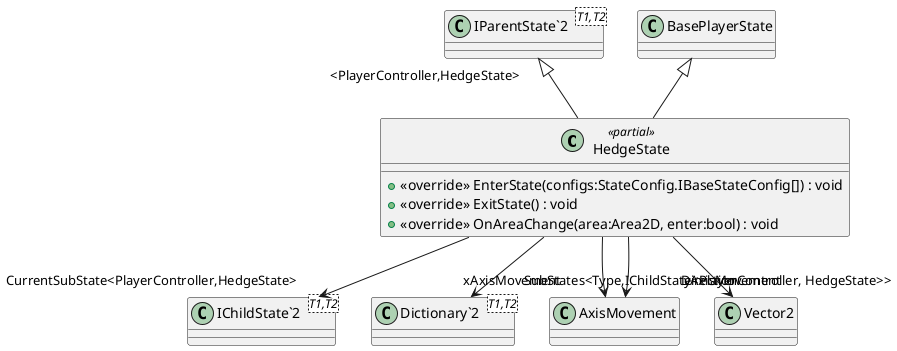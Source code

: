 @startuml
class HedgeState <<partial>> {
    + <<override>> EnterState(configs:StateConfig.IBaseStateConfig[]) : void
    + <<override>> ExitState() : void
    + <<override>> OnAreaChange(area:Area2D, enter:bool) : void
}
class "IParentState`2"<T1,T2> {
}
class "IChildState`2"<T1,T2> {
}
class "Dictionary`2"<T1,T2> {
}
BasePlayerState <|-- HedgeState
"IParentState`2" "<PlayerController,HedgeState>" <|-- HedgeState
HedgeState --> "CurrentSubState<PlayerController,HedgeState>" "IChildState`2"
HedgeState --> "SubStates<Type,IChildState<PlayerController, HedgeState>>" "Dictionary`2"
HedgeState --> "xAxisMovement" AxisMovement
HedgeState --> "yAxisMovement" AxisMovement
HedgeState --> "Direction" Vector2
@enduml
